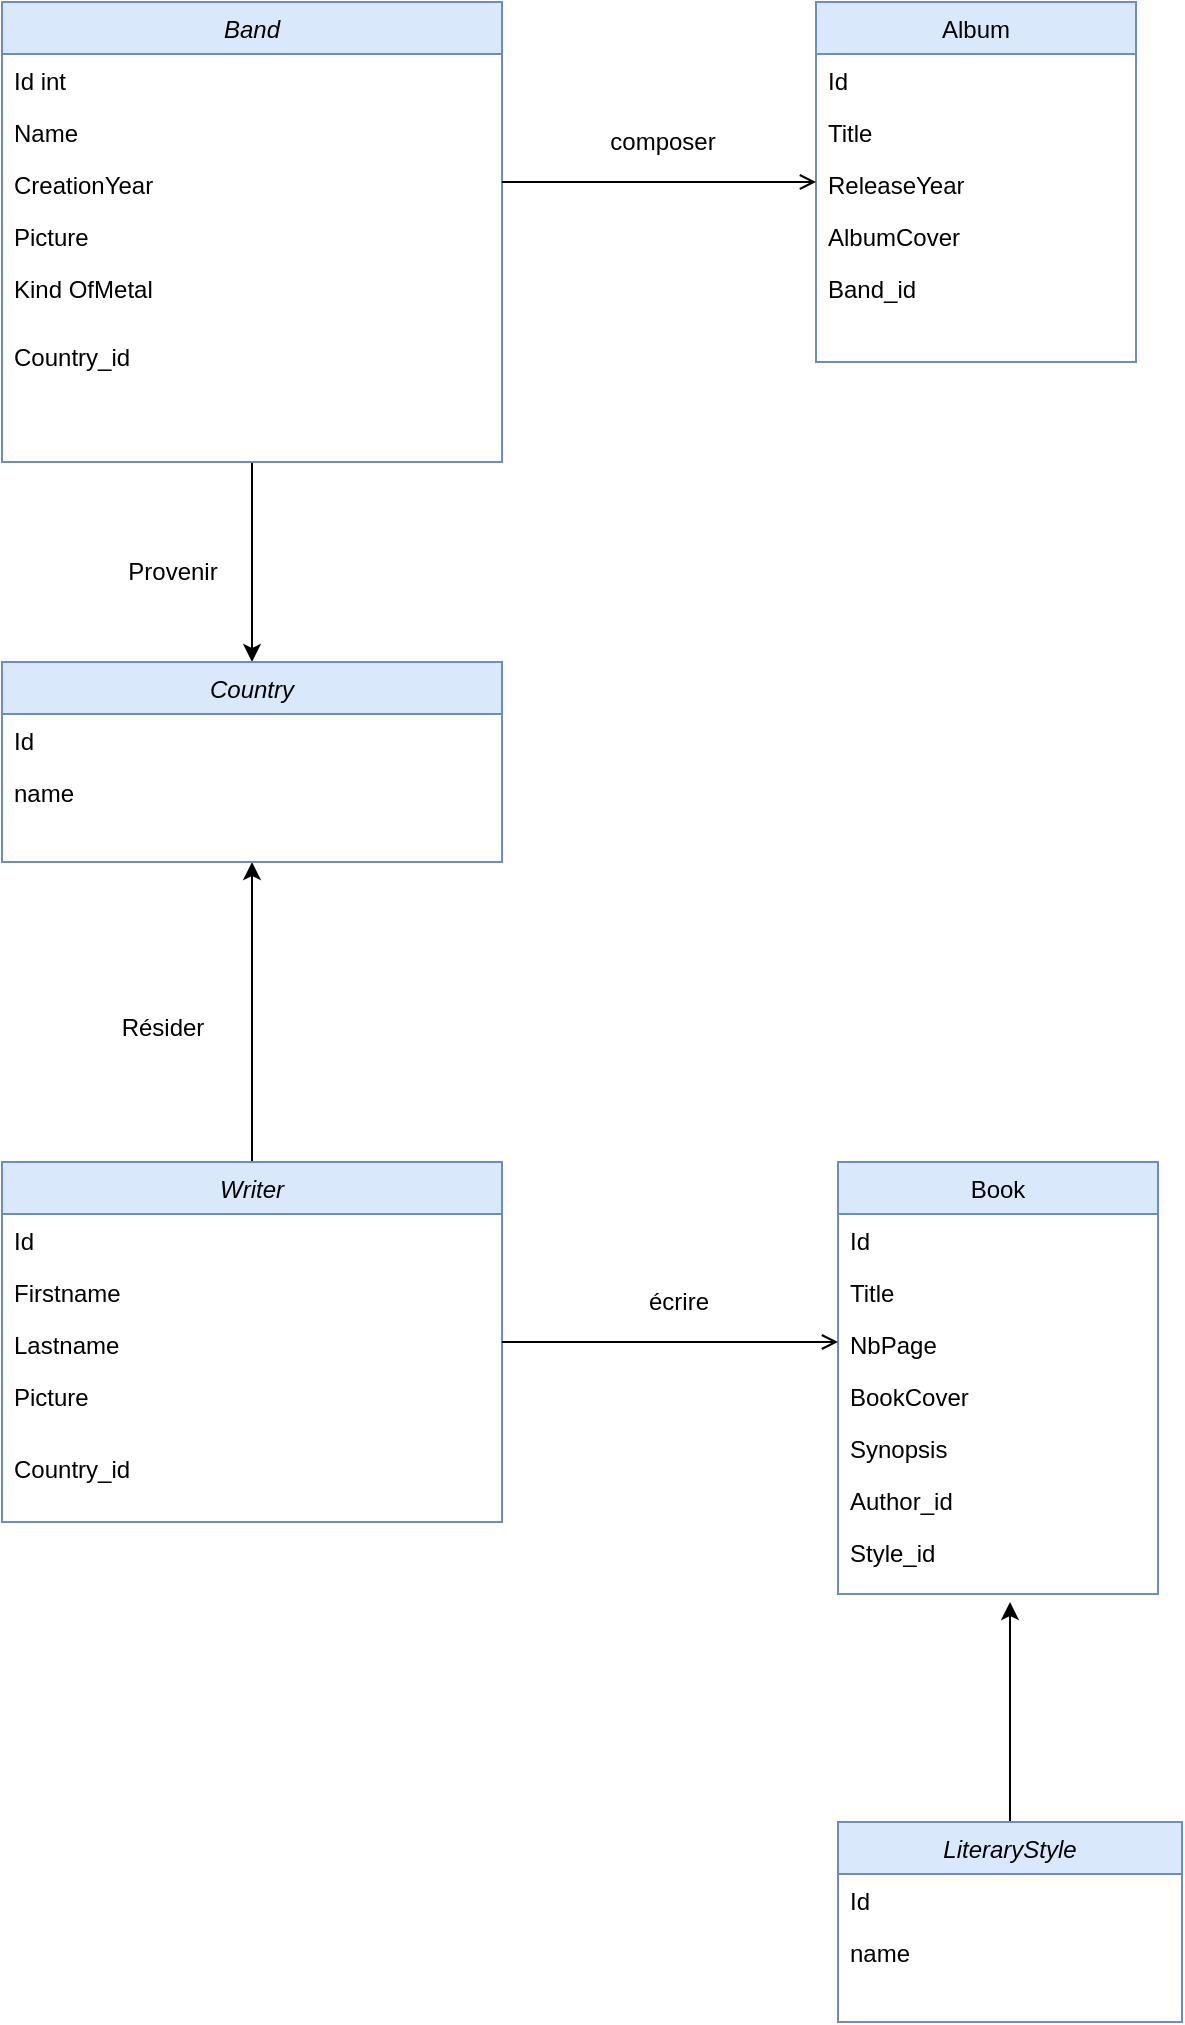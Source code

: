 <mxfile version="24.2.5" type="device">
  <diagram id="C5RBs43oDa-KdzZeNtuy" name="Page-1">
    <mxGraphModel dx="1050" dy="1790" grid="1" gridSize="10" guides="1" tooltips="1" connect="1" arrows="1" fold="1" page="1" pageScale="1" pageWidth="827" pageHeight="1169" math="0" shadow="0">
      <root>
        <mxCell id="WIyWlLk6GJQsqaUBKTNV-0" />
        <mxCell id="WIyWlLk6GJQsqaUBKTNV-1" parent="WIyWlLk6GJQsqaUBKTNV-0" />
        <mxCell id="hpYyyR7JfZrNcIA-6sOq-10" style="edgeStyle=orthogonalEdgeStyle;rounded=0;orthogonalLoop=1;jettySize=auto;html=1;entryX=0.5;entryY=0;entryDx=0;entryDy=0;" parent="WIyWlLk6GJQsqaUBKTNV-1" source="zkfFHV4jXpPFQw0GAbJ--0" target="hpYyyR7JfZrNcIA-6sOq-0" edge="1">
          <mxGeometry relative="1" as="geometry" />
        </mxCell>
        <mxCell id="zkfFHV4jXpPFQw0GAbJ--0" value="Band" style="swimlane;fontStyle=2;align=center;verticalAlign=top;childLayout=stackLayout;horizontal=1;startSize=26;horizontalStack=0;resizeParent=1;resizeLast=0;collapsible=1;marginBottom=0;rounded=0;shadow=0;strokeWidth=1;fillColor=#dae8fc;strokeColor=#6c8ebf;" parent="WIyWlLk6GJQsqaUBKTNV-1" vertex="1">
          <mxGeometry x="90" y="-120" width="250" height="230" as="geometry">
            <mxRectangle x="230" y="140" width="160" height="26" as="alternateBounds" />
          </mxGeometry>
        </mxCell>
        <mxCell id="zkfFHV4jXpPFQw0GAbJ--1" value="Id int" style="text;align=left;verticalAlign=top;spacingLeft=4;spacingRight=4;overflow=hidden;rotatable=0;points=[[0,0.5],[1,0.5]];portConstraint=eastwest;" parent="zkfFHV4jXpPFQw0GAbJ--0" vertex="1">
          <mxGeometry y="26" width="250" height="26" as="geometry" />
        </mxCell>
        <mxCell id="zkfFHV4jXpPFQw0GAbJ--2" value="Name" style="text;align=left;verticalAlign=top;spacingLeft=4;spacingRight=4;overflow=hidden;rotatable=0;points=[[0,0.5],[1,0.5]];portConstraint=eastwest;rounded=0;shadow=0;html=0;" parent="zkfFHV4jXpPFQw0GAbJ--0" vertex="1">
          <mxGeometry y="52" width="250" height="26" as="geometry" />
        </mxCell>
        <mxCell id="zkfFHV4jXpPFQw0GAbJ--5" value="CreationYear" style="text;align=left;verticalAlign=top;spacingLeft=4;spacingRight=4;overflow=hidden;rotatable=0;points=[[0,0.5],[1,0.5]];portConstraint=eastwest;" parent="zkfFHV4jXpPFQw0GAbJ--0" vertex="1">
          <mxGeometry y="78" width="250" height="26" as="geometry" />
        </mxCell>
        <mxCell id="QkaxTqC0bUJLbsp5cPGV-0" value="Picture" style="text;align=left;verticalAlign=top;spacingLeft=4;spacingRight=4;overflow=hidden;rotatable=0;points=[[0,0.5],[1,0.5]];portConstraint=eastwest;rounded=0;shadow=0;html=0;" parent="zkfFHV4jXpPFQw0GAbJ--0" vertex="1">
          <mxGeometry y="104" width="250" height="26" as="geometry" />
        </mxCell>
        <mxCell id="QkaxTqC0bUJLbsp5cPGV-24" value="Kind OfMetal" style="text;align=left;verticalAlign=top;spacingLeft=4;spacingRight=4;overflow=hidden;rotatable=0;points=[[0,0.5],[1,0.5]];portConstraint=eastwest;rounded=0;shadow=0;html=0;" parent="zkfFHV4jXpPFQw0GAbJ--0" vertex="1">
          <mxGeometry y="130" width="250" height="34" as="geometry" />
        </mxCell>
        <mxCell id="hpYyyR7JfZrNcIA-6sOq-18" value="Country_id" style="text;align=left;verticalAlign=top;spacingLeft=4;spacingRight=4;overflow=hidden;rotatable=0;points=[[0,0.5],[1,0.5]];portConstraint=eastwest;rounded=0;shadow=0;html=0;" parent="zkfFHV4jXpPFQw0GAbJ--0" vertex="1">
          <mxGeometry y="164" width="250" height="34" as="geometry" />
        </mxCell>
        <mxCell id="zkfFHV4jXpPFQw0GAbJ--17" value="Album" style="swimlane;fontStyle=0;align=center;verticalAlign=top;childLayout=stackLayout;horizontal=1;startSize=26;horizontalStack=0;resizeParent=1;resizeLast=0;collapsible=1;marginBottom=0;rounded=0;shadow=0;strokeWidth=1;fillColor=#dae8fc;strokeColor=#6c8ebf;" parent="WIyWlLk6GJQsqaUBKTNV-1" vertex="1">
          <mxGeometry x="497" y="-120" width="160" height="180" as="geometry">
            <mxRectangle x="550" y="140" width="160" height="26" as="alternateBounds" />
          </mxGeometry>
        </mxCell>
        <mxCell id="zkfFHV4jXpPFQw0GAbJ--18" value="Id" style="text;align=left;verticalAlign=top;spacingLeft=4;spacingRight=4;overflow=hidden;rotatable=0;points=[[0,0.5],[1,0.5]];portConstraint=eastwest;" parent="zkfFHV4jXpPFQw0GAbJ--17" vertex="1">
          <mxGeometry y="26" width="160" height="26" as="geometry" />
        </mxCell>
        <mxCell id="zkfFHV4jXpPFQw0GAbJ--19" value="Title" style="text;align=left;verticalAlign=top;spacingLeft=4;spacingRight=4;overflow=hidden;rotatable=0;points=[[0,0.5],[1,0.5]];portConstraint=eastwest;rounded=0;shadow=0;html=0;" parent="zkfFHV4jXpPFQw0GAbJ--17" vertex="1">
          <mxGeometry y="52" width="160" height="26" as="geometry" />
        </mxCell>
        <mxCell id="zkfFHV4jXpPFQw0GAbJ--20" value="ReleaseYear" style="text;align=left;verticalAlign=top;spacingLeft=4;spacingRight=4;overflow=hidden;rotatable=0;points=[[0,0.5],[1,0.5]];portConstraint=eastwest;rounded=0;shadow=0;html=0;" parent="zkfFHV4jXpPFQw0GAbJ--17" vertex="1">
          <mxGeometry y="78" width="160" height="26" as="geometry" />
        </mxCell>
        <mxCell id="zkfFHV4jXpPFQw0GAbJ--21" value="AlbumCover" style="text;align=left;verticalAlign=top;spacingLeft=4;spacingRight=4;overflow=hidden;rotatable=0;points=[[0,0.5],[1,0.5]];portConstraint=eastwest;rounded=0;shadow=0;html=0;" parent="zkfFHV4jXpPFQw0GAbJ--17" vertex="1">
          <mxGeometry y="104" width="160" height="26" as="geometry" />
        </mxCell>
        <mxCell id="QkaxTqC0bUJLbsp5cPGV-25" value="Band_id" style="text;align=left;verticalAlign=top;spacingLeft=4;spacingRight=4;overflow=hidden;rotatable=0;points=[[0,0.5],[1,0.5]];portConstraint=eastwest;rounded=0;shadow=0;html=0;" parent="zkfFHV4jXpPFQw0GAbJ--17" vertex="1">
          <mxGeometry y="130" width="160" height="26" as="geometry" />
        </mxCell>
        <mxCell id="zkfFHV4jXpPFQw0GAbJ--26" value="" style="endArrow=open;shadow=0;strokeWidth=1;rounded=0;endFill=1;edgeStyle=elbowEdgeStyle;elbow=vertical;" parent="WIyWlLk6GJQsqaUBKTNV-1" source="zkfFHV4jXpPFQw0GAbJ--0" target="zkfFHV4jXpPFQw0GAbJ--17" edge="1">
          <mxGeometry x="0.5" y="41" relative="1" as="geometry">
            <mxPoint x="369" y="-38" as="sourcePoint" />
            <mxPoint x="529" y="-38" as="targetPoint" />
            <mxPoint x="-40" y="32" as="offset" />
          </mxGeometry>
        </mxCell>
        <mxCell id="zkfFHV4jXpPFQw0GAbJ--29" value="composer" style="text;html=1;resizable=0;points=[];;align=center;verticalAlign=middle;labelBackgroundColor=none;rounded=0;shadow=0;strokeWidth=1;fontSize=12;" parent="zkfFHV4jXpPFQw0GAbJ--26" vertex="1" connectable="0">
          <mxGeometry x="0.5" y="49" relative="1" as="geometry">
            <mxPoint x="-38" y="29" as="offset" />
          </mxGeometry>
        </mxCell>
        <mxCell id="hpYyyR7JfZrNcIA-6sOq-9" style="edgeStyle=orthogonalEdgeStyle;rounded=0;orthogonalLoop=1;jettySize=auto;html=1;entryX=0.5;entryY=1;entryDx=0;entryDy=0;" parent="WIyWlLk6GJQsqaUBKTNV-1" source="QkaxTqC0bUJLbsp5cPGV-1" target="hpYyyR7JfZrNcIA-6sOq-0" edge="1">
          <mxGeometry relative="1" as="geometry" />
        </mxCell>
        <mxCell id="QkaxTqC0bUJLbsp5cPGV-1" value="Writer" style="swimlane;fontStyle=2;align=center;verticalAlign=top;childLayout=stackLayout;horizontal=1;startSize=26;horizontalStack=0;resizeParent=1;resizeLast=0;collapsible=1;marginBottom=0;rounded=0;shadow=0;strokeWidth=1;fillColor=#dae8fc;strokeColor=#6c8ebf;" parent="WIyWlLk6GJQsqaUBKTNV-1" vertex="1">
          <mxGeometry x="90" y="460" width="250" height="180" as="geometry">
            <mxRectangle x="230" y="140" width="160" height="26" as="alternateBounds" />
          </mxGeometry>
        </mxCell>
        <mxCell id="QkaxTqC0bUJLbsp5cPGV-2" value="Id" style="text;align=left;verticalAlign=top;spacingLeft=4;spacingRight=4;overflow=hidden;rotatable=0;points=[[0,0.5],[1,0.5]];portConstraint=eastwest;" parent="QkaxTqC0bUJLbsp5cPGV-1" vertex="1">
          <mxGeometry y="26" width="250" height="26" as="geometry" />
        </mxCell>
        <mxCell id="QkaxTqC0bUJLbsp5cPGV-3" value="Firstname" style="text;align=left;verticalAlign=top;spacingLeft=4;spacingRight=4;overflow=hidden;rotatable=0;points=[[0,0.5],[1,0.5]];portConstraint=eastwest;rounded=0;shadow=0;html=0;" parent="QkaxTqC0bUJLbsp5cPGV-1" vertex="1">
          <mxGeometry y="52" width="250" height="26" as="geometry" />
        </mxCell>
        <mxCell id="QkaxTqC0bUJLbsp5cPGV-4" value="Lastname" style="text;align=left;verticalAlign=top;spacingLeft=4;spacingRight=4;overflow=hidden;rotatable=0;points=[[0,0.5],[1,0.5]];portConstraint=eastwest;rounded=0;shadow=0;html=0;" parent="QkaxTqC0bUJLbsp5cPGV-1" vertex="1">
          <mxGeometry y="78" width="250" height="26" as="geometry" />
        </mxCell>
        <mxCell id="QkaxTqC0bUJLbsp5cPGV-6" value="Picture" style="text;align=left;verticalAlign=top;spacingLeft=4;spacingRight=4;overflow=hidden;rotatable=0;points=[[0,0.5],[1,0.5]];portConstraint=eastwest;rounded=0;shadow=0;html=0;" parent="QkaxTqC0bUJLbsp5cPGV-1" vertex="1">
          <mxGeometry y="104" width="250" height="36" as="geometry" />
        </mxCell>
        <mxCell id="hpYyyR7JfZrNcIA-6sOq-19" value="Country_id" style="text;align=left;verticalAlign=top;spacingLeft=4;spacingRight=4;overflow=hidden;rotatable=0;points=[[0,0.5],[1,0.5]];portConstraint=eastwest;rounded=0;shadow=0;html=0;" parent="QkaxTqC0bUJLbsp5cPGV-1" vertex="1">
          <mxGeometry y="140" width="250" height="34" as="geometry" />
        </mxCell>
        <mxCell id="QkaxTqC0bUJLbsp5cPGV-7" value="Book" style="swimlane;fontStyle=0;align=center;verticalAlign=top;childLayout=stackLayout;horizontal=1;startSize=26;horizontalStack=0;resizeParent=1;resizeLast=0;collapsible=1;marginBottom=0;rounded=0;shadow=0;strokeWidth=1;fillColor=#dae8fc;strokeColor=#6c8ebf;" parent="WIyWlLk6GJQsqaUBKTNV-1" vertex="1">
          <mxGeometry x="508" y="460" width="160" height="216" as="geometry">
            <mxRectangle x="550" y="140" width="160" height="26" as="alternateBounds" />
          </mxGeometry>
        </mxCell>
        <mxCell id="QkaxTqC0bUJLbsp5cPGV-8" value="Id" style="text;align=left;verticalAlign=top;spacingLeft=4;spacingRight=4;overflow=hidden;rotatable=0;points=[[0,0.5],[1,0.5]];portConstraint=eastwest;" parent="QkaxTqC0bUJLbsp5cPGV-7" vertex="1">
          <mxGeometry y="26" width="160" height="26" as="geometry" />
        </mxCell>
        <mxCell id="QkaxTqC0bUJLbsp5cPGV-9" value="Title" style="text;align=left;verticalAlign=top;spacingLeft=4;spacingRight=4;overflow=hidden;rotatable=0;points=[[0,0.5],[1,0.5]];portConstraint=eastwest;rounded=0;shadow=0;html=0;" parent="QkaxTqC0bUJLbsp5cPGV-7" vertex="1">
          <mxGeometry y="52" width="160" height="26" as="geometry" />
        </mxCell>
        <mxCell id="QkaxTqC0bUJLbsp5cPGV-10" value="NbPage" style="text;align=left;verticalAlign=top;spacingLeft=4;spacingRight=4;overflow=hidden;rotatable=0;points=[[0,0.5],[1,0.5]];portConstraint=eastwest;rounded=0;shadow=0;html=0;" parent="QkaxTqC0bUJLbsp5cPGV-7" vertex="1">
          <mxGeometry y="78" width="160" height="26" as="geometry" />
        </mxCell>
        <mxCell id="QkaxTqC0bUJLbsp5cPGV-11" value="BookCover" style="text;align=left;verticalAlign=top;spacingLeft=4;spacingRight=4;overflow=hidden;rotatable=0;points=[[0,0.5],[1,0.5]];portConstraint=eastwest;rounded=0;shadow=0;html=0;" parent="QkaxTqC0bUJLbsp5cPGV-7" vertex="1">
          <mxGeometry y="104" width="160" height="26" as="geometry" />
        </mxCell>
        <mxCell id="QkaxTqC0bUJLbsp5cPGV-16" value="Synopsis" style="text;align=left;verticalAlign=top;spacingLeft=4;spacingRight=4;overflow=hidden;rotatable=0;points=[[0,0.5],[1,0.5]];portConstraint=eastwest;rounded=0;shadow=0;html=0;" parent="QkaxTqC0bUJLbsp5cPGV-7" vertex="1">
          <mxGeometry y="130" width="160" height="26" as="geometry" />
        </mxCell>
        <mxCell id="QkaxTqC0bUJLbsp5cPGV-26" value="Author_id" style="text;align=left;verticalAlign=top;spacingLeft=4;spacingRight=4;overflow=hidden;rotatable=0;points=[[0,0.5],[1,0.5]];portConstraint=eastwest;rounded=0;shadow=0;html=0;" parent="QkaxTqC0bUJLbsp5cPGV-7" vertex="1">
          <mxGeometry y="156" width="160" height="26" as="geometry" />
        </mxCell>
        <mxCell id="XIcIbsfdDW9YJGJT9VB4-4" value="Style_id" style="text;align=left;verticalAlign=top;spacingLeft=4;spacingRight=4;overflow=hidden;rotatable=0;points=[[0,0.5],[1,0.5]];portConstraint=eastwest;rounded=0;shadow=0;html=0;" vertex="1" parent="QkaxTqC0bUJLbsp5cPGV-7">
          <mxGeometry y="182" width="160" height="26" as="geometry" />
        </mxCell>
        <mxCell id="QkaxTqC0bUJLbsp5cPGV-12" value="" style="endArrow=open;shadow=0;strokeWidth=1;rounded=0;endFill=1;edgeStyle=elbowEdgeStyle;elbow=vertical;" parent="WIyWlLk6GJQsqaUBKTNV-1" source="QkaxTqC0bUJLbsp5cPGV-1" target="QkaxTqC0bUJLbsp5cPGV-7" edge="1">
          <mxGeometry x="0.5" y="41" relative="1" as="geometry">
            <mxPoint x="380" y="532" as="sourcePoint" />
            <mxPoint x="540" y="532" as="targetPoint" />
            <mxPoint x="-40" y="32" as="offset" />
          </mxGeometry>
        </mxCell>
        <mxCell id="QkaxTqC0bUJLbsp5cPGV-15" value="écrire" style="text;html=1;resizable=0;points=[];;align=center;verticalAlign=middle;labelBackgroundColor=none;rounded=0;shadow=0;strokeWidth=1;fontSize=12;" parent="QkaxTqC0bUJLbsp5cPGV-12" vertex="1" connectable="0">
          <mxGeometry x="0.5" y="49" relative="1" as="geometry">
            <mxPoint x="-38" y="29" as="offset" />
          </mxGeometry>
        </mxCell>
        <mxCell id="hpYyyR7JfZrNcIA-6sOq-0" value="Country" style="swimlane;fontStyle=2;align=center;verticalAlign=top;childLayout=stackLayout;horizontal=1;startSize=26;horizontalStack=0;resizeParent=1;resizeLast=0;collapsible=1;marginBottom=0;rounded=0;shadow=0;strokeWidth=1;fillColor=#dae8fc;strokeColor=#6c8ebf;" parent="WIyWlLk6GJQsqaUBKTNV-1" vertex="1">
          <mxGeometry x="90" y="210" width="250" height="100" as="geometry">
            <mxRectangle x="230" y="140" width="160" height="26" as="alternateBounds" />
          </mxGeometry>
        </mxCell>
        <mxCell id="hpYyyR7JfZrNcIA-6sOq-1" value="Id" style="text;align=left;verticalAlign=top;spacingLeft=4;spacingRight=4;overflow=hidden;rotatable=0;points=[[0,0.5],[1,0.5]];portConstraint=eastwest;" parent="hpYyyR7JfZrNcIA-6sOq-0" vertex="1">
          <mxGeometry y="26" width="250" height="26" as="geometry" />
        </mxCell>
        <mxCell id="hpYyyR7JfZrNcIA-6sOq-6" value="name" style="text;align=left;verticalAlign=top;spacingLeft=4;spacingRight=4;overflow=hidden;rotatable=0;points=[[0,0.5],[1,0.5]];portConstraint=eastwest;" parent="hpYyyR7JfZrNcIA-6sOq-0" vertex="1">
          <mxGeometry y="52" width="250" height="26" as="geometry" />
        </mxCell>
        <mxCell id="hpYyyR7JfZrNcIA-6sOq-7" value="Provenir" style="text;html=1;align=center;verticalAlign=middle;resizable=0;points=[];autosize=1;strokeColor=none;fillColor=none;" parent="WIyWlLk6GJQsqaUBKTNV-1" vertex="1">
          <mxGeometry x="140" y="150" width="70" height="30" as="geometry" />
        </mxCell>
        <mxCell id="hpYyyR7JfZrNcIA-6sOq-8" value="Résider" style="text;html=1;align=center;verticalAlign=middle;resizable=0;points=[];autosize=1;strokeColor=none;fillColor=none;" parent="WIyWlLk6GJQsqaUBKTNV-1" vertex="1">
          <mxGeometry x="140" y="378" width="60" height="30" as="geometry" />
        </mxCell>
        <mxCell id="XIcIbsfdDW9YJGJT9VB4-3" style="edgeStyle=orthogonalEdgeStyle;rounded=0;orthogonalLoop=1;jettySize=auto;html=1;" edge="1" parent="WIyWlLk6GJQsqaUBKTNV-1" source="XIcIbsfdDW9YJGJT9VB4-0">
          <mxGeometry relative="1" as="geometry">
            <mxPoint x="594" y="680" as="targetPoint" />
          </mxGeometry>
        </mxCell>
        <mxCell id="XIcIbsfdDW9YJGJT9VB4-0" value="LiteraryStyle" style="swimlane;fontStyle=2;align=center;verticalAlign=top;childLayout=stackLayout;horizontal=1;startSize=26;horizontalStack=0;resizeParent=1;resizeLast=0;collapsible=1;marginBottom=0;rounded=0;shadow=0;strokeWidth=1;fillColor=#dae8fc;strokeColor=#6c8ebf;" vertex="1" parent="WIyWlLk6GJQsqaUBKTNV-1">
          <mxGeometry x="508" y="790" width="172" height="100" as="geometry">
            <mxRectangle x="230" y="140" width="160" height="26" as="alternateBounds" />
          </mxGeometry>
        </mxCell>
        <mxCell id="XIcIbsfdDW9YJGJT9VB4-1" value="Id" style="text;align=left;verticalAlign=top;spacingLeft=4;spacingRight=4;overflow=hidden;rotatable=0;points=[[0,0.5],[1,0.5]];portConstraint=eastwest;" vertex="1" parent="XIcIbsfdDW9YJGJT9VB4-0">
          <mxGeometry y="26" width="172" height="26" as="geometry" />
        </mxCell>
        <mxCell id="XIcIbsfdDW9YJGJT9VB4-2" value="name" style="text;align=left;verticalAlign=top;spacingLeft=4;spacingRight=4;overflow=hidden;rotatable=0;points=[[0,0.5],[1,0.5]];portConstraint=eastwest;" vertex="1" parent="XIcIbsfdDW9YJGJT9VB4-0">
          <mxGeometry y="52" width="172" height="26" as="geometry" />
        </mxCell>
      </root>
    </mxGraphModel>
  </diagram>
</mxfile>
